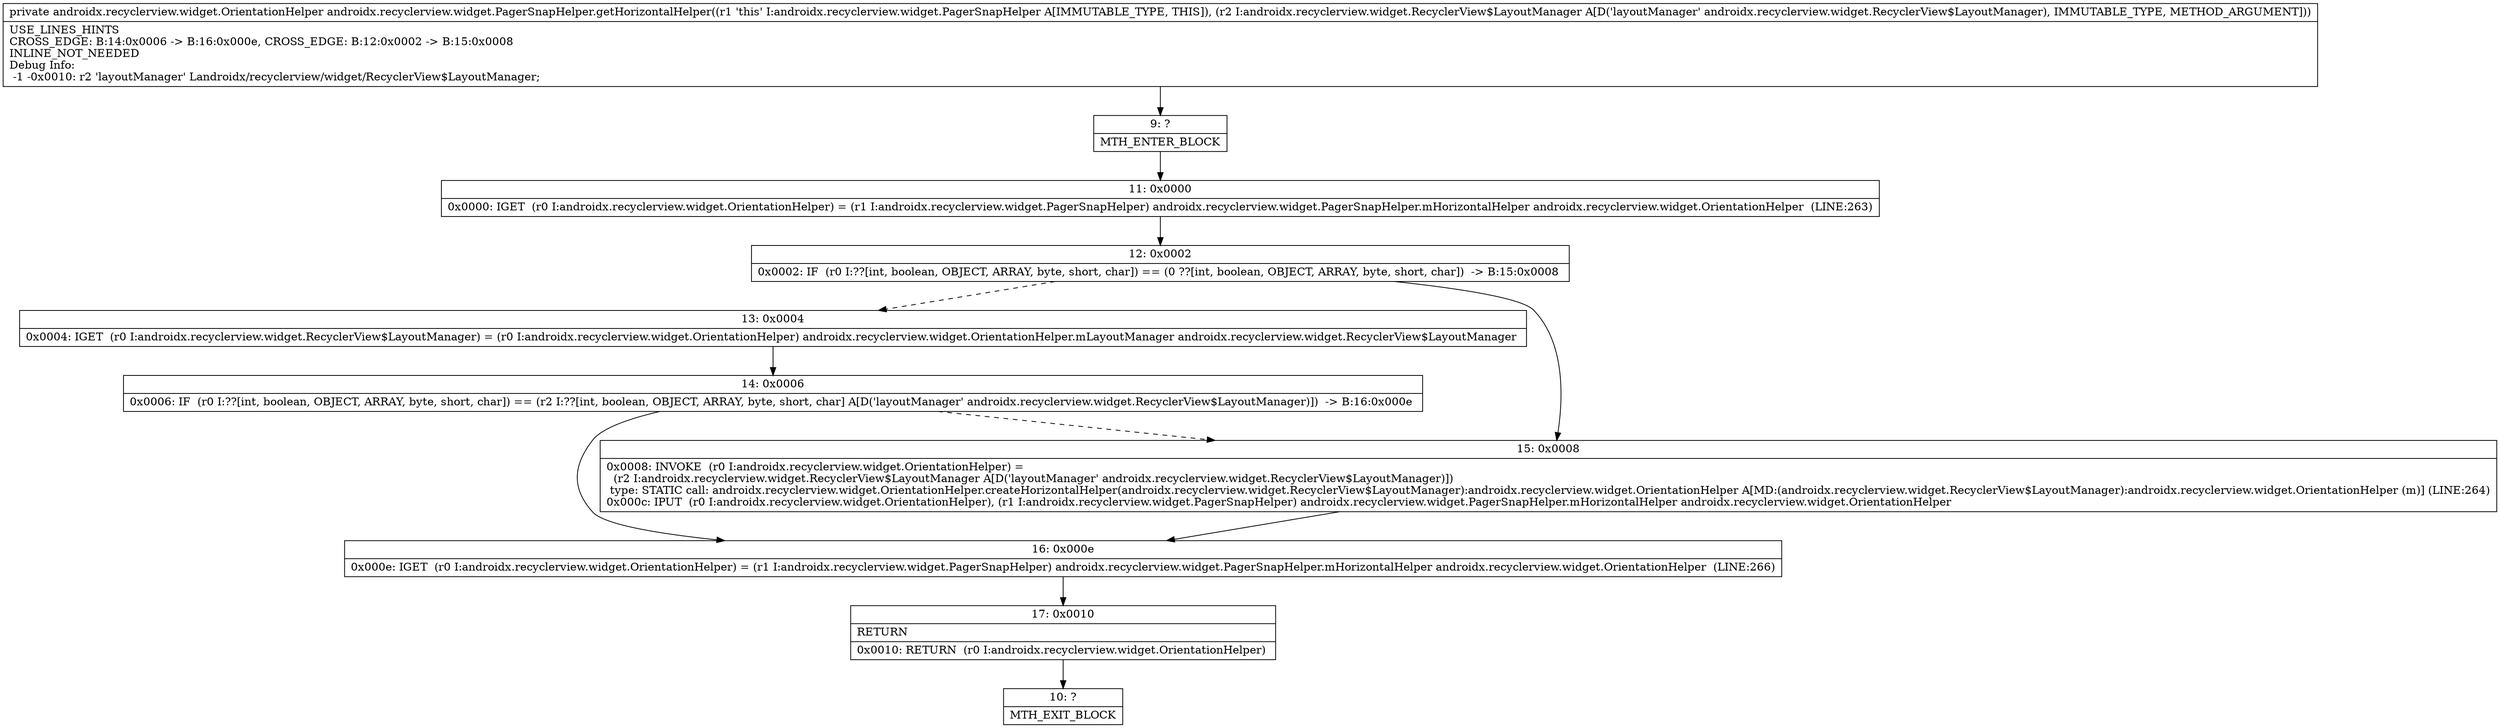 digraph "CFG forandroidx.recyclerview.widget.PagerSnapHelper.getHorizontalHelper(Landroidx\/recyclerview\/widget\/RecyclerView$LayoutManager;)Landroidx\/recyclerview\/widget\/OrientationHelper;" {
Node_9 [shape=record,label="{9\:\ ?|MTH_ENTER_BLOCK\l}"];
Node_11 [shape=record,label="{11\:\ 0x0000|0x0000: IGET  (r0 I:androidx.recyclerview.widget.OrientationHelper) = (r1 I:androidx.recyclerview.widget.PagerSnapHelper) androidx.recyclerview.widget.PagerSnapHelper.mHorizontalHelper androidx.recyclerview.widget.OrientationHelper  (LINE:263)\l}"];
Node_12 [shape=record,label="{12\:\ 0x0002|0x0002: IF  (r0 I:??[int, boolean, OBJECT, ARRAY, byte, short, char]) == (0 ??[int, boolean, OBJECT, ARRAY, byte, short, char])  \-\> B:15:0x0008 \l}"];
Node_13 [shape=record,label="{13\:\ 0x0004|0x0004: IGET  (r0 I:androidx.recyclerview.widget.RecyclerView$LayoutManager) = (r0 I:androidx.recyclerview.widget.OrientationHelper) androidx.recyclerview.widget.OrientationHelper.mLayoutManager androidx.recyclerview.widget.RecyclerView$LayoutManager \l}"];
Node_14 [shape=record,label="{14\:\ 0x0006|0x0006: IF  (r0 I:??[int, boolean, OBJECT, ARRAY, byte, short, char]) == (r2 I:??[int, boolean, OBJECT, ARRAY, byte, short, char] A[D('layoutManager' androidx.recyclerview.widget.RecyclerView$LayoutManager)])  \-\> B:16:0x000e \l}"];
Node_16 [shape=record,label="{16\:\ 0x000e|0x000e: IGET  (r0 I:androidx.recyclerview.widget.OrientationHelper) = (r1 I:androidx.recyclerview.widget.PagerSnapHelper) androidx.recyclerview.widget.PagerSnapHelper.mHorizontalHelper androidx.recyclerview.widget.OrientationHelper  (LINE:266)\l}"];
Node_17 [shape=record,label="{17\:\ 0x0010|RETURN\l|0x0010: RETURN  (r0 I:androidx.recyclerview.widget.OrientationHelper) \l}"];
Node_10 [shape=record,label="{10\:\ ?|MTH_EXIT_BLOCK\l}"];
Node_15 [shape=record,label="{15\:\ 0x0008|0x0008: INVOKE  (r0 I:androidx.recyclerview.widget.OrientationHelper) = \l  (r2 I:androidx.recyclerview.widget.RecyclerView$LayoutManager A[D('layoutManager' androidx.recyclerview.widget.RecyclerView$LayoutManager)])\l type: STATIC call: androidx.recyclerview.widget.OrientationHelper.createHorizontalHelper(androidx.recyclerview.widget.RecyclerView$LayoutManager):androidx.recyclerview.widget.OrientationHelper A[MD:(androidx.recyclerview.widget.RecyclerView$LayoutManager):androidx.recyclerview.widget.OrientationHelper (m)] (LINE:264)\l0x000c: IPUT  (r0 I:androidx.recyclerview.widget.OrientationHelper), (r1 I:androidx.recyclerview.widget.PagerSnapHelper) androidx.recyclerview.widget.PagerSnapHelper.mHorizontalHelper androidx.recyclerview.widget.OrientationHelper \l}"];
MethodNode[shape=record,label="{private androidx.recyclerview.widget.OrientationHelper androidx.recyclerview.widget.PagerSnapHelper.getHorizontalHelper((r1 'this' I:androidx.recyclerview.widget.PagerSnapHelper A[IMMUTABLE_TYPE, THIS]), (r2 I:androidx.recyclerview.widget.RecyclerView$LayoutManager A[D('layoutManager' androidx.recyclerview.widget.RecyclerView$LayoutManager), IMMUTABLE_TYPE, METHOD_ARGUMENT]))  | USE_LINES_HINTS\lCROSS_EDGE: B:14:0x0006 \-\> B:16:0x000e, CROSS_EDGE: B:12:0x0002 \-\> B:15:0x0008\lINLINE_NOT_NEEDED\lDebug Info:\l  \-1 \-0x0010: r2 'layoutManager' Landroidx\/recyclerview\/widget\/RecyclerView$LayoutManager;\l}"];
MethodNode -> Node_9;Node_9 -> Node_11;
Node_11 -> Node_12;
Node_12 -> Node_13[style=dashed];
Node_12 -> Node_15;
Node_13 -> Node_14;
Node_14 -> Node_15[style=dashed];
Node_14 -> Node_16;
Node_16 -> Node_17;
Node_17 -> Node_10;
Node_15 -> Node_16;
}

